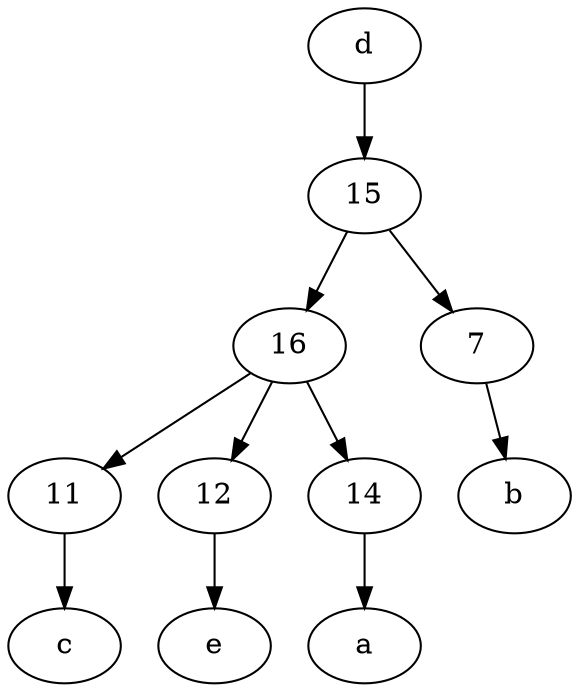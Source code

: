 digraph  {
	16;
	15;
	11;
	d [pos="20,30!"];
	12;
	7;
	14;
	d -> 15;
	15 -> 16;
	12 -> e;
	16 -> 11;
	15 -> 7;
	7 -> b;
	14 -> a;
	16 -> 14;
	16 -> 12;
	11 -> c;

	}